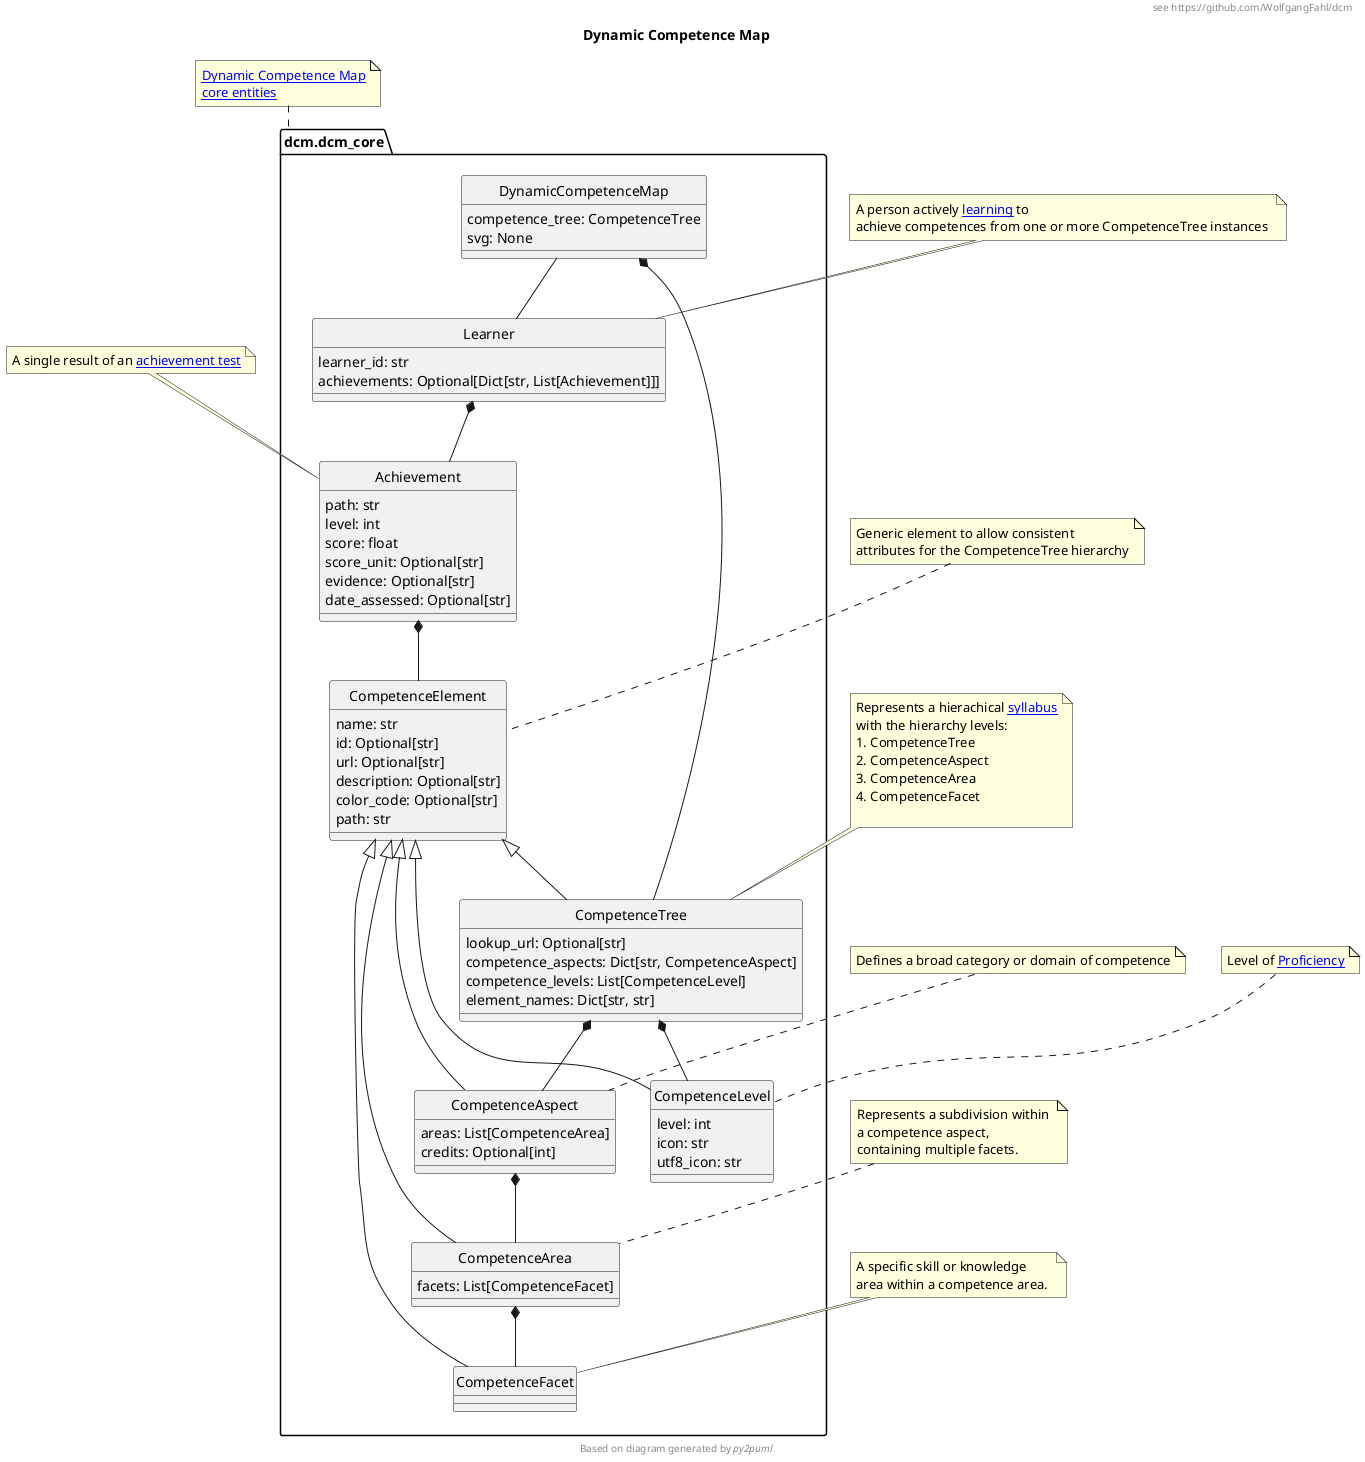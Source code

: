 @startuml
hide circle
title Dynamic Competence Map
header see https://github.com/WolfgangFahl/dcm
!pragma useIntermediatePackages false

class dcm.dcm_core.DynamicCompetenceMap {
  competence_tree: CompetenceTree
  svg: None
}
class dcm.dcm_core.Achievement {
  path: str
  level: int
  score: float
  score_unit: Optional[str]
  evidence: Optional[str]
  date_assessed: Optional[str]
}
note top of Achievement
A single result of an [[https://en.wikipedia.org/wiki/Achievement_test achievement test]]
end note

class dcm.dcm_core.CompetenceAspect {
  areas: List[CompetenceArea]
  credits: Optional[int]
}
class dcm.dcm_core.CompetenceArea {
  facets: List[CompetenceFacet]
}
class dcm.dcm_core.CompetenceElement {
  name: str
  id: Optional[str]
  url: Optional[str]
  description: Optional[str]
  color_code: Optional[str]
  path: str 
}

class dcm.dcm_core.CompetenceFacet {
}
class dcm.dcm_core.CompetenceLevel {
  level: int
  icon: str
  utf8_icon: str
}

class dcm.dcm_core.CompetenceTree {
  lookup_url: Optional[str]
  competence_aspects: Dict[str, CompetenceAspect]
  competence_levels: List[CompetenceLevel]
  element_names: Dict[str, str]
}
note top of CompetenceElement
Generic element to allow consistent
attributes for the CompetenceTree hierarchy
end note

note top of CompetenceAspect
Defines a broad category or domain of competence
end note

note top of CompetenceArea
Represents a subdivision within 
a competence aspect, 
containing multiple facets. 
end note

note top of CompetenceFacet
A specific skill or knowledge 
area within a competence area. 
end note

note top of CompetenceLevel
Level of [[https://en.wikipedia.org/wiki/Expert Proficiency]]
end note

note top of CompetenceTree
Represents a hierachical [[https://en.wikipedia.org/wiki/Syllabus syllabus]]
with the hierarchy levels:
# CompetenceTree
# CompetenceAspect
# CompetenceArea
# CompetenceFacet

end note

class dcm.dcm_core.Learner {
  learner_id: str
  achievements: Optional[Dict[str, List[Achievement]]]
}
note top of Learner
A person actively [[https://en.wikipedia.org/wiki/Learning learning]] to 
achieve competences from one or more CompetenceTree instances 
end note

note top of dcm.dcm_core
[[https://github.com/WolfgangFahl/dcm/blob/main/dcm/dcm_core.py Dynamic Competence Map\ncore entities]]
end note

dcm.dcm_core.DynamicCompetenceMap *-- dcm.dcm_core.CompetenceTree
dcm.dcm_core.DynamicCompetenceMap -- dcm.dcm_core.Learner
dcm.dcm_core.CompetenceAspect *-- dcm.dcm_core.CompetenceArea
dcm.dcm_core.CompetenceArea *-- dcm.dcm_core.CompetenceFacet
dcm.dcm_core.CompetenceElement <|-- dcm.dcm_core.CompetenceAspect
dcm.dcm_core.CompetenceElement <|-- dcm.dcm_core.CompetenceArea
dcm.dcm_core.CompetenceElement <|-- dcm.dcm_core.CompetenceFacet
dcm.dcm_core.CompetenceElement <|-- dcm.dcm_core.CompetenceLevel
dcm.dcm_core.CompetenceTree *-- dcm.dcm_core.CompetenceAspect
dcm.dcm_core.CompetenceTree *-- dcm.dcm_core.CompetenceLevel
dcm.dcm_core.CompetenceElement <|-- dcm.dcm_core.CompetenceTree
dcm.dcm_core.Learner *-- dcm.dcm_core.Achievement
dcm.dcm_core.Achievement *-- dcm.dcm_core.CompetenceElement
footer Based on diagram generated by //py2puml//
@enduml